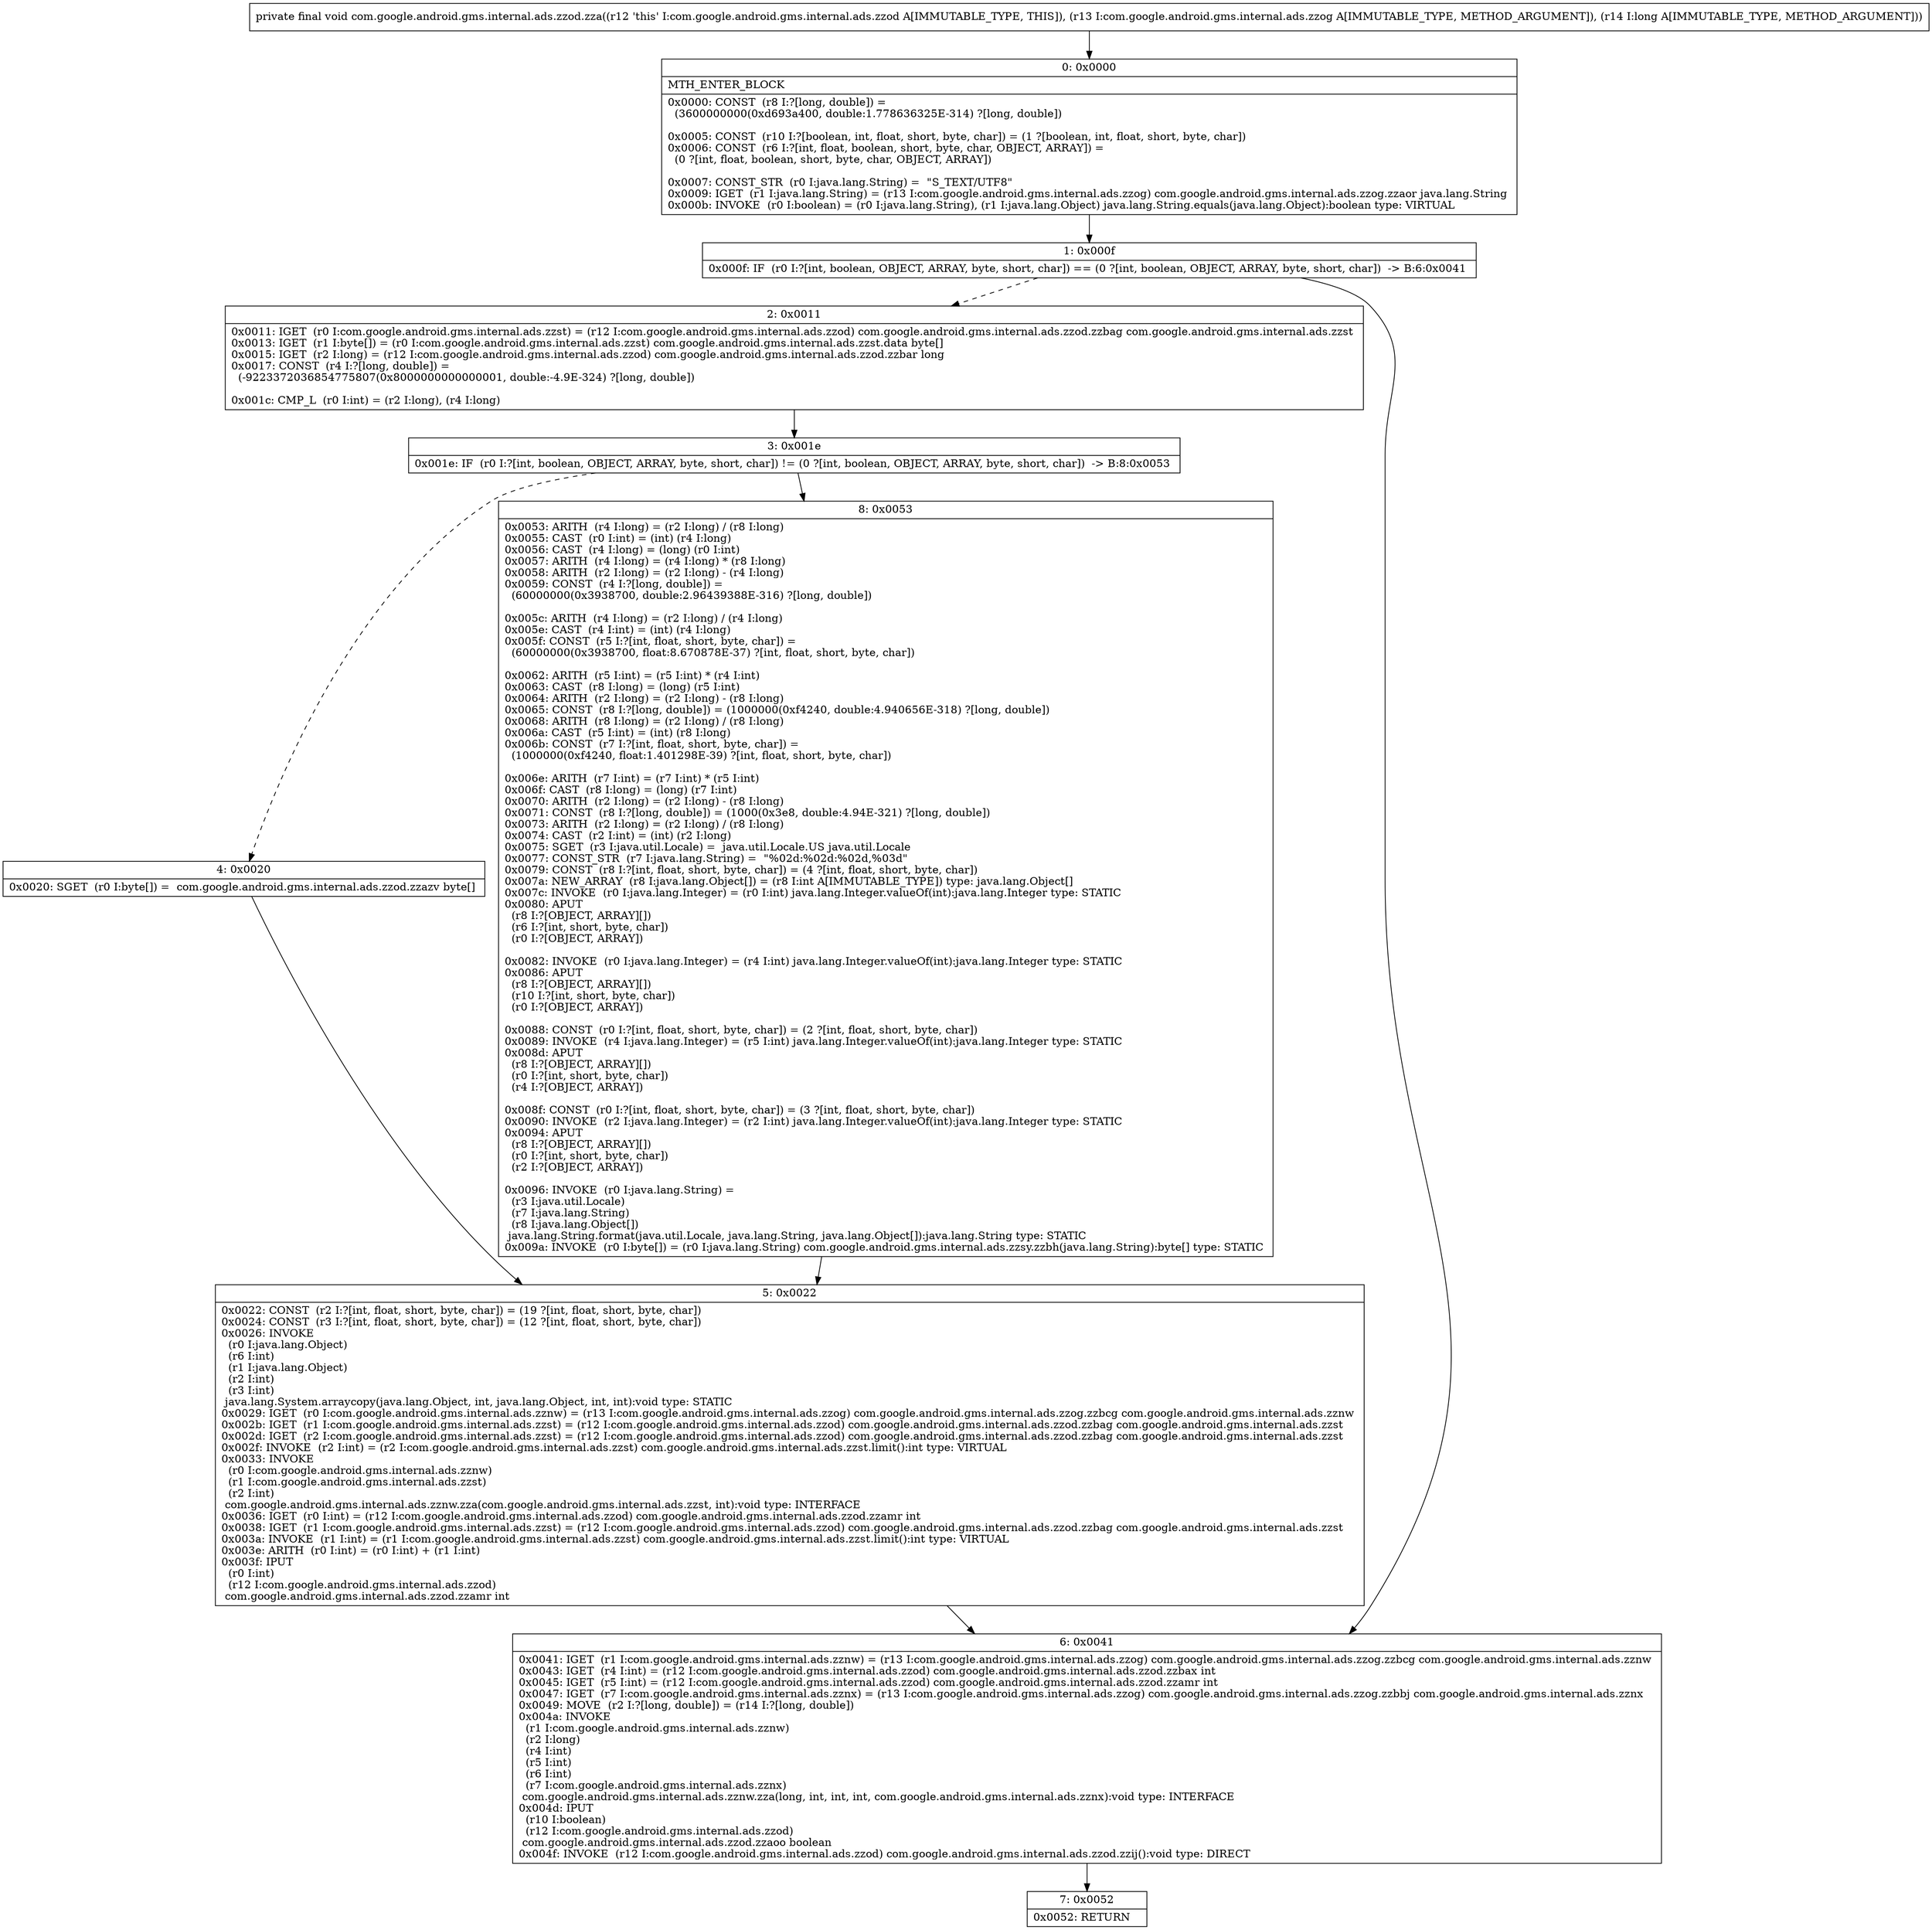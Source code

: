 digraph "CFG forcom.google.android.gms.internal.ads.zzod.zza(Lcom\/google\/android\/gms\/internal\/ads\/zzog;J)V" {
Node_0 [shape=record,label="{0\:\ 0x0000|MTH_ENTER_BLOCK\l|0x0000: CONST  (r8 I:?[long, double]) = \l  (3600000000(0xd693a400, double:1.778636325E\-314) ?[long, double])\l \l0x0005: CONST  (r10 I:?[boolean, int, float, short, byte, char]) = (1 ?[boolean, int, float, short, byte, char]) \l0x0006: CONST  (r6 I:?[int, float, boolean, short, byte, char, OBJECT, ARRAY]) = \l  (0 ?[int, float, boolean, short, byte, char, OBJECT, ARRAY])\l \l0x0007: CONST_STR  (r0 I:java.lang.String) =  \"S_TEXT\/UTF8\" \l0x0009: IGET  (r1 I:java.lang.String) = (r13 I:com.google.android.gms.internal.ads.zzog) com.google.android.gms.internal.ads.zzog.zzaor java.lang.String \l0x000b: INVOKE  (r0 I:boolean) = (r0 I:java.lang.String), (r1 I:java.lang.Object) java.lang.String.equals(java.lang.Object):boolean type: VIRTUAL \l}"];
Node_1 [shape=record,label="{1\:\ 0x000f|0x000f: IF  (r0 I:?[int, boolean, OBJECT, ARRAY, byte, short, char]) == (0 ?[int, boolean, OBJECT, ARRAY, byte, short, char])  \-\> B:6:0x0041 \l}"];
Node_2 [shape=record,label="{2\:\ 0x0011|0x0011: IGET  (r0 I:com.google.android.gms.internal.ads.zzst) = (r12 I:com.google.android.gms.internal.ads.zzod) com.google.android.gms.internal.ads.zzod.zzbag com.google.android.gms.internal.ads.zzst \l0x0013: IGET  (r1 I:byte[]) = (r0 I:com.google.android.gms.internal.ads.zzst) com.google.android.gms.internal.ads.zzst.data byte[] \l0x0015: IGET  (r2 I:long) = (r12 I:com.google.android.gms.internal.ads.zzod) com.google.android.gms.internal.ads.zzod.zzbar long \l0x0017: CONST  (r4 I:?[long, double]) = \l  (\-9223372036854775807(0x8000000000000001, double:\-4.9E\-324) ?[long, double])\l \l0x001c: CMP_L  (r0 I:int) = (r2 I:long), (r4 I:long) \l}"];
Node_3 [shape=record,label="{3\:\ 0x001e|0x001e: IF  (r0 I:?[int, boolean, OBJECT, ARRAY, byte, short, char]) != (0 ?[int, boolean, OBJECT, ARRAY, byte, short, char])  \-\> B:8:0x0053 \l}"];
Node_4 [shape=record,label="{4\:\ 0x0020|0x0020: SGET  (r0 I:byte[]) =  com.google.android.gms.internal.ads.zzod.zzazv byte[] \l}"];
Node_5 [shape=record,label="{5\:\ 0x0022|0x0022: CONST  (r2 I:?[int, float, short, byte, char]) = (19 ?[int, float, short, byte, char]) \l0x0024: CONST  (r3 I:?[int, float, short, byte, char]) = (12 ?[int, float, short, byte, char]) \l0x0026: INVOKE  \l  (r0 I:java.lang.Object)\l  (r6 I:int)\l  (r1 I:java.lang.Object)\l  (r2 I:int)\l  (r3 I:int)\l java.lang.System.arraycopy(java.lang.Object, int, java.lang.Object, int, int):void type: STATIC \l0x0029: IGET  (r0 I:com.google.android.gms.internal.ads.zznw) = (r13 I:com.google.android.gms.internal.ads.zzog) com.google.android.gms.internal.ads.zzog.zzbcg com.google.android.gms.internal.ads.zznw \l0x002b: IGET  (r1 I:com.google.android.gms.internal.ads.zzst) = (r12 I:com.google.android.gms.internal.ads.zzod) com.google.android.gms.internal.ads.zzod.zzbag com.google.android.gms.internal.ads.zzst \l0x002d: IGET  (r2 I:com.google.android.gms.internal.ads.zzst) = (r12 I:com.google.android.gms.internal.ads.zzod) com.google.android.gms.internal.ads.zzod.zzbag com.google.android.gms.internal.ads.zzst \l0x002f: INVOKE  (r2 I:int) = (r2 I:com.google.android.gms.internal.ads.zzst) com.google.android.gms.internal.ads.zzst.limit():int type: VIRTUAL \l0x0033: INVOKE  \l  (r0 I:com.google.android.gms.internal.ads.zznw)\l  (r1 I:com.google.android.gms.internal.ads.zzst)\l  (r2 I:int)\l com.google.android.gms.internal.ads.zznw.zza(com.google.android.gms.internal.ads.zzst, int):void type: INTERFACE \l0x0036: IGET  (r0 I:int) = (r12 I:com.google.android.gms.internal.ads.zzod) com.google.android.gms.internal.ads.zzod.zzamr int \l0x0038: IGET  (r1 I:com.google.android.gms.internal.ads.zzst) = (r12 I:com.google.android.gms.internal.ads.zzod) com.google.android.gms.internal.ads.zzod.zzbag com.google.android.gms.internal.ads.zzst \l0x003a: INVOKE  (r1 I:int) = (r1 I:com.google.android.gms.internal.ads.zzst) com.google.android.gms.internal.ads.zzst.limit():int type: VIRTUAL \l0x003e: ARITH  (r0 I:int) = (r0 I:int) + (r1 I:int) \l0x003f: IPUT  \l  (r0 I:int)\l  (r12 I:com.google.android.gms.internal.ads.zzod)\l com.google.android.gms.internal.ads.zzod.zzamr int \l}"];
Node_6 [shape=record,label="{6\:\ 0x0041|0x0041: IGET  (r1 I:com.google.android.gms.internal.ads.zznw) = (r13 I:com.google.android.gms.internal.ads.zzog) com.google.android.gms.internal.ads.zzog.zzbcg com.google.android.gms.internal.ads.zznw \l0x0043: IGET  (r4 I:int) = (r12 I:com.google.android.gms.internal.ads.zzod) com.google.android.gms.internal.ads.zzod.zzbax int \l0x0045: IGET  (r5 I:int) = (r12 I:com.google.android.gms.internal.ads.zzod) com.google.android.gms.internal.ads.zzod.zzamr int \l0x0047: IGET  (r7 I:com.google.android.gms.internal.ads.zznx) = (r13 I:com.google.android.gms.internal.ads.zzog) com.google.android.gms.internal.ads.zzog.zzbbj com.google.android.gms.internal.ads.zznx \l0x0049: MOVE  (r2 I:?[long, double]) = (r14 I:?[long, double]) \l0x004a: INVOKE  \l  (r1 I:com.google.android.gms.internal.ads.zznw)\l  (r2 I:long)\l  (r4 I:int)\l  (r5 I:int)\l  (r6 I:int)\l  (r7 I:com.google.android.gms.internal.ads.zznx)\l com.google.android.gms.internal.ads.zznw.zza(long, int, int, int, com.google.android.gms.internal.ads.zznx):void type: INTERFACE \l0x004d: IPUT  \l  (r10 I:boolean)\l  (r12 I:com.google.android.gms.internal.ads.zzod)\l com.google.android.gms.internal.ads.zzod.zzaoo boolean \l0x004f: INVOKE  (r12 I:com.google.android.gms.internal.ads.zzod) com.google.android.gms.internal.ads.zzod.zzij():void type: DIRECT \l}"];
Node_7 [shape=record,label="{7\:\ 0x0052|0x0052: RETURN   \l}"];
Node_8 [shape=record,label="{8\:\ 0x0053|0x0053: ARITH  (r4 I:long) = (r2 I:long) \/ (r8 I:long) \l0x0055: CAST  (r0 I:int) = (int) (r4 I:long) \l0x0056: CAST  (r4 I:long) = (long) (r0 I:int) \l0x0057: ARITH  (r4 I:long) = (r4 I:long) * (r8 I:long) \l0x0058: ARITH  (r2 I:long) = (r2 I:long) \- (r4 I:long) \l0x0059: CONST  (r4 I:?[long, double]) = \l  (60000000(0x3938700, double:2.96439388E\-316) ?[long, double])\l \l0x005c: ARITH  (r4 I:long) = (r2 I:long) \/ (r4 I:long) \l0x005e: CAST  (r4 I:int) = (int) (r4 I:long) \l0x005f: CONST  (r5 I:?[int, float, short, byte, char]) = \l  (60000000(0x3938700, float:8.670878E\-37) ?[int, float, short, byte, char])\l \l0x0062: ARITH  (r5 I:int) = (r5 I:int) * (r4 I:int) \l0x0063: CAST  (r8 I:long) = (long) (r5 I:int) \l0x0064: ARITH  (r2 I:long) = (r2 I:long) \- (r8 I:long) \l0x0065: CONST  (r8 I:?[long, double]) = (1000000(0xf4240, double:4.940656E\-318) ?[long, double]) \l0x0068: ARITH  (r8 I:long) = (r2 I:long) \/ (r8 I:long) \l0x006a: CAST  (r5 I:int) = (int) (r8 I:long) \l0x006b: CONST  (r7 I:?[int, float, short, byte, char]) = \l  (1000000(0xf4240, float:1.401298E\-39) ?[int, float, short, byte, char])\l \l0x006e: ARITH  (r7 I:int) = (r7 I:int) * (r5 I:int) \l0x006f: CAST  (r8 I:long) = (long) (r7 I:int) \l0x0070: ARITH  (r2 I:long) = (r2 I:long) \- (r8 I:long) \l0x0071: CONST  (r8 I:?[long, double]) = (1000(0x3e8, double:4.94E\-321) ?[long, double]) \l0x0073: ARITH  (r2 I:long) = (r2 I:long) \/ (r8 I:long) \l0x0074: CAST  (r2 I:int) = (int) (r2 I:long) \l0x0075: SGET  (r3 I:java.util.Locale) =  java.util.Locale.US java.util.Locale \l0x0077: CONST_STR  (r7 I:java.lang.String) =  \"%02d:%02d:%02d,%03d\" \l0x0079: CONST  (r8 I:?[int, float, short, byte, char]) = (4 ?[int, float, short, byte, char]) \l0x007a: NEW_ARRAY  (r8 I:java.lang.Object[]) = (r8 I:int A[IMMUTABLE_TYPE]) type: java.lang.Object[] \l0x007c: INVOKE  (r0 I:java.lang.Integer) = (r0 I:int) java.lang.Integer.valueOf(int):java.lang.Integer type: STATIC \l0x0080: APUT  \l  (r8 I:?[OBJECT, ARRAY][])\l  (r6 I:?[int, short, byte, char])\l  (r0 I:?[OBJECT, ARRAY])\l \l0x0082: INVOKE  (r0 I:java.lang.Integer) = (r4 I:int) java.lang.Integer.valueOf(int):java.lang.Integer type: STATIC \l0x0086: APUT  \l  (r8 I:?[OBJECT, ARRAY][])\l  (r10 I:?[int, short, byte, char])\l  (r0 I:?[OBJECT, ARRAY])\l \l0x0088: CONST  (r0 I:?[int, float, short, byte, char]) = (2 ?[int, float, short, byte, char]) \l0x0089: INVOKE  (r4 I:java.lang.Integer) = (r5 I:int) java.lang.Integer.valueOf(int):java.lang.Integer type: STATIC \l0x008d: APUT  \l  (r8 I:?[OBJECT, ARRAY][])\l  (r0 I:?[int, short, byte, char])\l  (r4 I:?[OBJECT, ARRAY])\l \l0x008f: CONST  (r0 I:?[int, float, short, byte, char]) = (3 ?[int, float, short, byte, char]) \l0x0090: INVOKE  (r2 I:java.lang.Integer) = (r2 I:int) java.lang.Integer.valueOf(int):java.lang.Integer type: STATIC \l0x0094: APUT  \l  (r8 I:?[OBJECT, ARRAY][])\l  (r0 I:?[int, short, byte, char])\l  (r2 I:?[OBJECT, ARRAY])\l \l0x0096: INVOKE  (r0 I:java.lang.String) = \l  (r3 I:java.util.Locale)\l  (r7 I:java.lang.String)\l  (r8 I:java.lang.Object[])\l java.lang.String.format(java.util.Locale, java.lang.String, java.lang.Object[]):java.lang.String type: STATIC \l0x009a: INVOKE  (r0 I:byte[]) = (r0 I:java.lang.String) com.google.android.gms.internal.ads.zzsy.zzbh(java.lang.String):byte[] type: STATIC \l}"];
MethodNode[shape=record,label="{private final void com.google.android.gms.internal.ads.zzod.zza((r12 'this' I:com.google.android.gms.internal.ads.zzod A[IMMUTABLE_TYPE, THIS]), (r13 I:com.google.android.gms.internal.ads.zzog A[IMMUTABLE_TYPE, METHOD_ARGUMENT]), (r14 I:long A[IMMUTABLE_TYPE, METHOD_ARGUMENT])) }"];
MethodNode -> Node_0;
Node_0 -> Node_1;
Node_1 -> Node_2[style=dashed];
Node_1 -> Node_6;
Node_2 -> Node_3;
Node_3 -> Node_4[style=dashed];
Node_3 -> Node_8;
Node_4 -> Node_5;
Node_5 -> Node_6;
Node_6 -> Node_7;
Node_8 -> Node_5;
}

